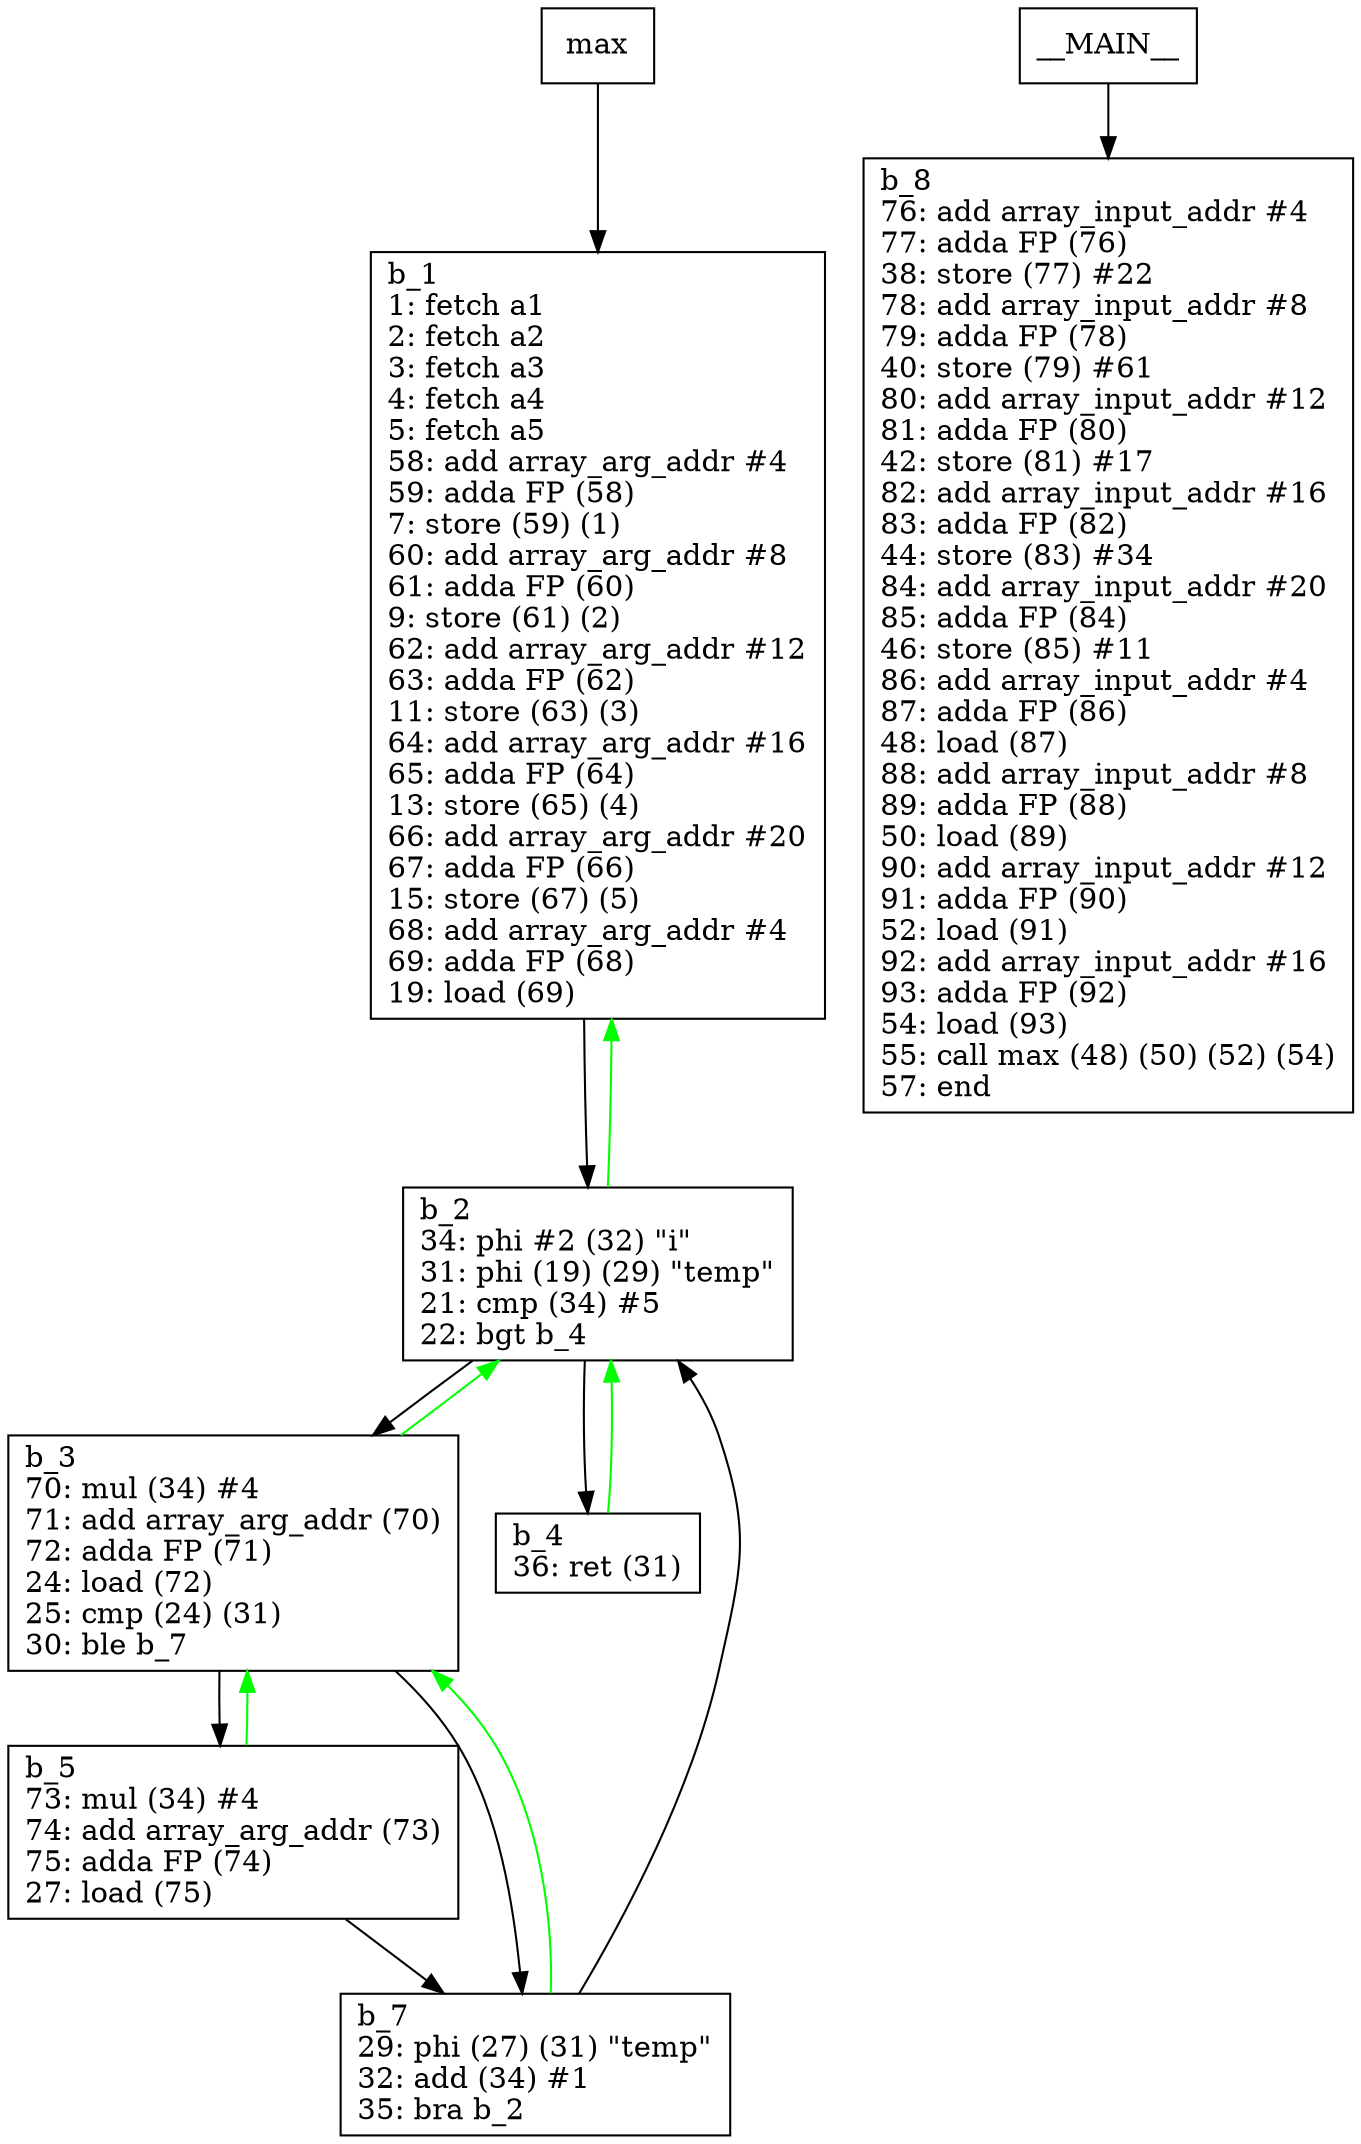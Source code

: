 digraph Computation {
node [shape=box];
max -> b_1;
b_1 [label="b_1\l1: fetch a1\l2: fetch a2\l3: fetch a3\l4: fetch a4\l5: fetch a5\l58: add array_arg_addr #4\l59: adda FP (58)\l7: store (59) (1)\l60: add array_arg_addr #8\l61: adda FP (60)\l9: store (61) (2)\l62: add array_arg_addr #12\l63: adda FP (62)\l11: store (63) (3)\l64: add array_arg_addr #16\l65: adda FP (64)\l13: store (65) (4)\l66: add array_arg_addr #20\l67: adda FP (66)\l15: store (67) (5)\l68: add array_arg_addr #4\l69: adda FP (68)\l19: load (69)\l"]
b_1 -> b_2;
b_2 [label="b_2\l34: phi #2 (32) \"i\"\l31: phi (19) (29) \"temp\"\l21: cmp (34) #5\l22: bgt b_4\l"]
b_2 -> b_3;
b_3 [label="b_3\l70: mul (34) #4\l71: add array_arg_addr (70)\l72: adda FP (71)\l24: load (72)\l25: cmp (24) (31)\l30: ble b_7\l"]
b_3 -> b_5;
b_5 [label="b_5\l73: mul (34) #4\l74: add array_arg_addr (73)\l75: adda FP (74)\l27: load (75)\l"]
b_5 -> b_7;
b_7 [label="b_7\l29: phi (27) (31) \"temp\"\l32: add (34) #1\l35: bra b_2\l"]
b_7 -> b_2;
b_7 -> b_3[color="green"];
b_5 -> b_3[color="green"];
b_3 -> b_7;
b_3 -> b_2[color="green"];
b_2 -> b_4;
b_4 [label="b_4\l36: ret (31)\l"]
b_4 -> b_2[color="green"];
b_2 -> b_1[color="green"];
__MAIN__ -> b_8;
b_8 [label="b_8\l76: add array_input_addr #4\l77: adda FP (76)\l38: store (77) #22\l78: add array_input_addr #8\l79: adda FP (78)\l40: store (79) #61\l80: add array_input_addr #12\l81: adda FP (80)\l42: store (81) #17\l82: add array_input_addr #16\l83: adda FP (82)\l44: store (83) #34\l84: add array_input_addr #20\l85: adda FP (84)\l46: store (85) #11\l86: add array_input_addr #4\l87: adda FP (86)\l48: load (87)\l88: add array_input_addr #8\l89: adda FP (88)\l50: load (89)\l90: add array_input_addr #12\l91: adda FP (90)\l52: load (91)\l92: add array_input_addr #16\l93: adda FP (92)\l54: load (93)\l55: call max (48) (50) (52) (54)\l57: end\l"]
}